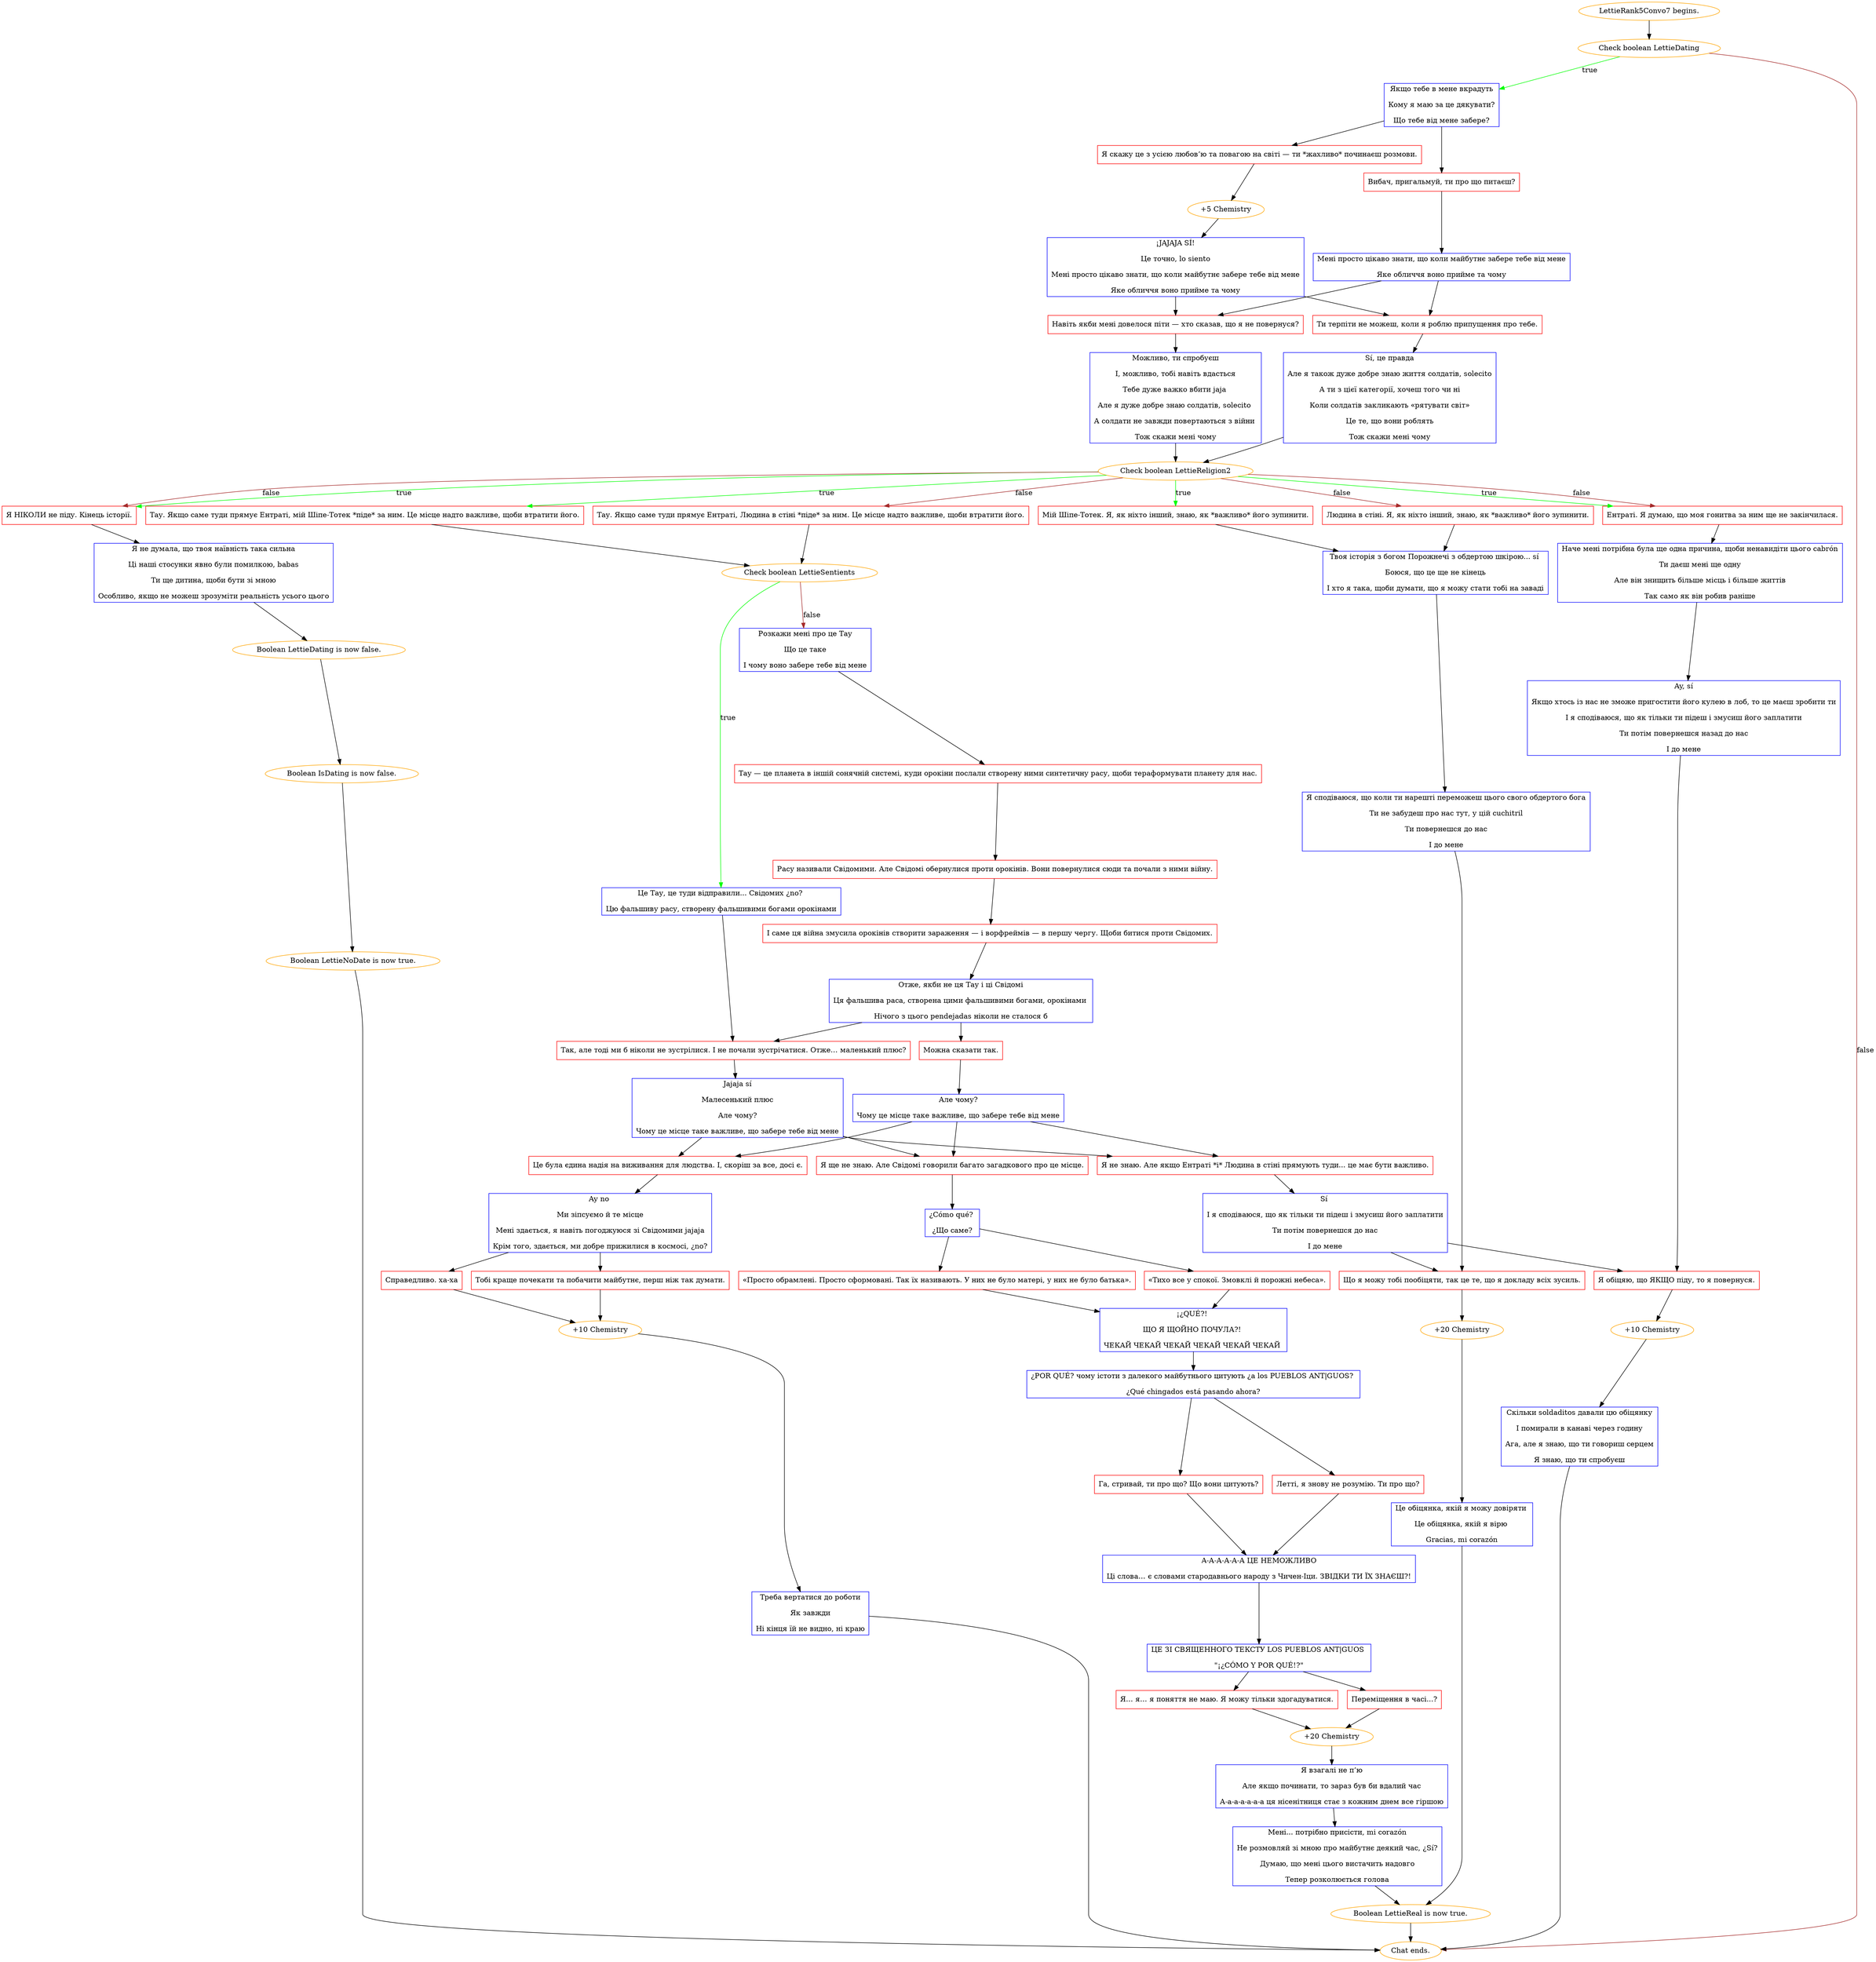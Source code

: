 digraph {
	"LettieRank5Convo7 begins." [color=orange];
		"LettieRank5Convo7 begins." -> j4288606571;
	j4288606571 [label="Check boolean LettieDating",color=orange];
		j4288606571 -> j1943577410 [label=true,color=green];
		j4288606571 -> "Chat ends." [label=false,color=brown];
	j1943577410 [label="Якщо тебе в мене вкрадуть
Кому я маю за це дякувати?
Що тебе від мене забере?",shape=box,color=blue];
		j1943577410 -> j1471501805;
		j1943577410 -> j444989698;
	"Chat ends." [color=orange];
	j1471501805 [label="Я скажу це з усією любов’ю та повагою на світі — ти *жахливо* починаєш розмови.",shape=box,color=red];
		j1471501805 -> j764083326;
	j444989698 [label="Вибач, пригальмуй, ти про що питаєш?",shape=box,color=red];
		j444989698 -> j3133064473;
	j764083326 [label="+5 Chemistry",color=orange];
		j764083326 -> j3716321258;
	j3133064473 [label="Мені просто цікаво знати, що коли майбутнє забере тебе від мене
Яке обличчя воно прийме та чому",shape=box,color=blue];
		j3133064473 -> j1228117015;
		j3133064473 -> j1527525491;
	j3716321258 [label="¡JAJAJA SÍ!
Це точно, lo siento
Мені просто цікаво знати, що коли майбутнє забере тебе від мене
Яке обличчя воно прийме та чому",shape=box,color=blue];
		j3716321258 -> j1228117015;
		j3716321258 -> j1527525491;
	j1228117015 [label="Навіть якби мені довелося піти — хто сказав, що я не повернуся?",shape=box,color=red];
		j1228117015 -> j3162190917;
	j1527525491 [label="Ти терпіти не можеш, коли я роблю припущення про тебе.",shape=box,color=red];
		j1527525491 -> j3010535370;
	j3162190917 [label="Можливо, ти спробуєш
І, можливо, тобі навіть вдасться
Тебе дуже важко вбити jaja 
Але я дуже добре знаю солдатів, solecito 
А солдати не завжди повертаються з війни 
Тож скажи мені чому",shape=box,color=blue];
		j3162190917 -> j3234434887;
	j3010535370 [label="Sí, це правда
Але я також дуже добре знаю життя солдатів, solecito
А ти з цієї категорії, хочеш того чи ні
Коли солдатів закликають «рятувати світ»
Це те, що вони роблять
Тож скажи мені чому",shape=box,color=blue];
		j3010535370 -> j3234434887;
	j3234434887 [label="Check boolean LettieReligion2",color=orange];
		j3234434887 -> j2137088886 [label=true,color=green];
		j3234434887 -> j106213305 [label=true,color=green];
		j3234434887 -> j455203353 [label=true,color=green];
		j3234434887 -> j6233389 [label=true,color=green];
		j3234434887 -> j2137088886 [label=false,color=brown];
		j3234434887 -> j1318312959 [label=false,color=brown];
		j3234434887 -> j939987708 [label=false,color=brown];
		j3234434887 -> j6233389 [label=false,color=brown];
	j2137088886 [label="Ентраті. Я думаю, що моя гонитва за ним ще не закінчилася.",shape=box,color=red];
		j2137088886 -> j2494893669;
	j106213305 [label="Мій Шіпе-Тотек. Я, як ніхто інший, знаю, як *важливо* його зупинити.",shape=box,color=red];
		j106213305 -> j4274160943;
	j455203353 [label="Тау. Якщо саме туди прямує Ентраті, мій Шіпе-Тотек *піде* за ним. Це місце надто важливе, щоби втратити його.",shape=box,color=red];
		j455203353 -> j3204689239;
	j6233389 [label="Я НІКОЛИ не піду. Кінець історії.",shape=box,color=red];
		j6233389 -> j3265711924;
	j1318312959 [label="Людина в стіні. Я, як ніхто інший, знаю, як *важливо* його зупинити.",shape=box,color=red];
		j1318312959 -> j4274160943;
	j939987708 [label="Тау. Якщо саме туди прямує Ентраті, Людина в стіні *піде* за ним. Це місце надто важливе, щоби втратити його.",shape=box,color=red];
		j939987708 -> j3204689239;
	j2494893669 [label="Наче мені потрібна була ще одна причина, щоби ненавидіти цього cabrón
Ти даєш мені ще одну
Але він знищить більше місць і більше життів
Так само як він робив раніше",shape=box,color=blue];
		j2494893669 -> j1082814531;
	j4274160943 [label="Твоя історія з богом Порожнечі з обдертою шкірою... sí 
Боюся, що це ще не кінець
І хто я така, щоби думати, що я можу стати тобі на заваді",shape=box,color=blue];
		j4274160943 -> j1991588385;
	j3204689239 [label="Check boolean LettieSentients",color=orange];
		j3204689239 -> j110983929 [label=true,color=green];
		j3204689239 -> j4216993131 [label=false,color=brown];
	j3265711924 [label="Я не думала, що твоя наївність така сильна
Ці наші стосунки явно були помилкою, babas
Ти ще дитина, щоби бути зі мною
Особливо, якщо не можеш зрозуміти реальність усього цього",shape=box,color=blue];
		j3265711924 -> j2548450594;
	j1082814531 [label="Ay, sí
Якщо хтось із нас не зможе пригостити його кулею в лоб, то це маєш зробити ти
І я сподіваюся, що як тільки ти підеш і змусиш його заплатити
Ти потім повернешся назад до нас
І до мене",shape=box,color=blue];
		j1082814531 -> j4219772767;
	j1991588385 [label="Я сподіваюся, що коли ти нарешті переможеш цього свого обдертого бога
Ти не забудеш про нас тут, у цій cuchitril
Ти повернешся до нас
І до мене",shape=box,color=blue];
		j1991588385 -> j2035534676;
	j110983929 [label="Це Тау, це туди відправили... Свідомих ¿no? 
Цю фальшиву расу, створену фальшивими богами орокінами",shape=box,color=blue];
		j110983929 -> j1507122350;
	j4216993131 [label="Розкажи мені про це Тау
Що це таке
І чому воно забере тебе від мене",shape=box,color=blue];
		j4216993131 -> j786394333;
	j2548450594 [label="Boolean LettieDating is now false.",color=orange];
		j2548450594 -> j4086907321;
	j4219772767 [label="Я обіцяю, що ЯКЩО піду, то я повернуся.",shape=box,color=red];
		j4219772767 -> j1172982866;
	j2035534676 [label="Що я можу тобі пообіцяти, так це те, що я докладу всіх зусиль.",shape=box,color=red];
		j2035534676 -> j3287168249;
	j1507122350 [label="Так, але тоді ми б ніколи не зустрілися. І не почали зустрічатися. Отже… маленький плюс?",shape=box,color=red];
		j1507122350 -> j3824964565;
	j786394333 [label="Тау — це планета в іншій сонячній системі, куди орокіни послали створену ними синтетичну расу, щоби тераформувати планету для нас.",shape=box,color=red];
		j786394333 -> j1724727120;
	j4086907321 [label="Boolean IsDating is now false.",color=orange];
		j4086907321 -> j2703113057;
	j1172982866 [label="+10 Chemistry",color=orange];
		j1172982866 -> j2409340053;
	j3287168249 [label="+20 Chemistry",color=orange];
		j3287168249 -> j944204283;
	j3824964565 [label="Jajaja sí
Малесенький плюс
Але чому?
Чому це місце таке важливе, що забере тебе від мене",shape=box,color=blue];
		j3824964565 -> j2645609957;
		j3824964565 -> j3145546224;
		j3824964565 -> j1723690825;
	j1724727120 [label="Расу називали Свідомими. Але Свідомі обернулися проти орокінів. Вони повернулися сюди та почали з ними війну.",shape=box,color=red];
		j1724727120 -> j1640567784;
	j2703113057 [label="Boolean LettieNoDate is now true.",color=orange];
		j2703113057 -> "Chat ends.";
	j2409340053 [label="Скільки soldaditos давали цю обіцянку
І помирали в канаві через годину
Ага, але я знаю, що ти говориш серцем
Я знаю, що ти спробуєш",shape=box,color=blue];
		j2409340053 -> "Chat ends.";
	j944204283 [label="Це обіцянка, якій я можу довіряти 
Це обіцянка, якій я вірю 
Gracias, mi corazón",shape=box,color=blue];
		j944204283 -> j1472871842;
	j2645609957 [label="Я не знаю. Але якщо Ентраті *і* Людина в стіні прямують туди... це має бути важливо.",shape=box,color=red];
		j2645609957 -> j3327490510;
	j3145546224 [label="Це була єдина надія на виживання для людства. І, скоріш за все, досі є.",shape=box,color=red];
		j3145546224 -> j3158609896;
	j1723690825 [label="Я ще не знаю. Але Свідомі говорили багато загадкового про це місце.",shape=box,color=red];
		j1723690825 -> j242778864;
	j1640567784 [label="І саме ця війна змусила орокінів створити зараження — і ворфреймів — в першу чергу. Щоби битися проти Свідомих.",shape=box,color=red];
		j1640567784 -> j689018405;
	j1472871842 [label="Boolean LettieReal is now true.",color=orange];
		j1472871842 -> "Chat ends.";
	j3327490510 [label="Sí 
І я сподіваюся, що як тільки ти підеш і змусиш його заплатити
Ти потім повернешся до нас
І до мене",shape=box,color=blue];
		j3327490510 -> j4219772767;
		j3327490510 -> j2035534676;
	j3158609896 [label="Ay no 
Ми зіпсуємо й те місце
Мені здається, я навіть погоджуюся зі Свідомими jajaja
Крім того, здається, ми добре прижилися в космосі, ¿no?",shape=box,color=blue];
		j3158609896 -> j2101124417;
		j3158609896 -> j2620992592;
	j242778864 [label="¿Cómo qué? 
¿Що саме?",shape=box,color=blue];
		j242778864 -> j660060889;
		j242778864 -> j177494726;
	j689018405 [label="Отже, якби не ця Тау і ці Свідомі
Ця фальшива раса, створена цими фальшивими богами, орокінами 
Нічого з цього pendejadas ніколи не сталося б",shape=box,color=blue];
		j689018405 -> j1507122350;
		j689018405 -> j2149347123;
	j2101124417 [label="Справедливо. ха-ха",shape=box,color=red];
		j2101124417 -> j4285861176;
	j2620992592 [label="Тобі краще почекати та побачити майбутнє, перш ніж так думати.",shape=box,color=red];
		j2620992592 -> j4285861176;
	j660060889 [label="«Тихо все у спокої. Змовклі й порожні небеса».",shape=box,color=red];
		j660060889 -> j3273403220;
	j177494726 [label="«Просто обрамлені. Просто сформовані. Так їх називають. У них не було матері, у них не було батька».",shape=box,color=red];
		j177494726 -> j3273403220;
	j2149347123 [label="Можна сказати так.",shape=box,color=red];
		j2149347123 -> j2040152956;
	j4285861176 [label="+10 Chemistry",color=orange];
		j4285861176 -> j3525093093;
	j3273403220 [label="¡¿QUÉ?! 
ЩО Я ЩОЙНО ПОЧУЛА?! 
ЧЕКАЙ ЧЕКАЙ ЧЕКАЙ ЧЕКАЙ ЧЕКАЙ ЧЕКАЙ ",shape=box,color=blue];
		j3273403220 -> j1018592383;
	j2040152956 [label="Але чому?
Чому це місце таке важливе, що забере тебе від мене",shape=box,color=blue];
		j2040152956 -> j2645609957;
		j2040152956 -> j3145546224;
		j2040152956 -> j1723690825;
	j3525093093 [label="Треба вертатися до роботи
Як завжди
Ні кінця їй не видно, ні краю",shape=box,color=blue];
		j3525093093 -> "Chat ends.";
	j1018592383 [label="¿POR QUÉ? чому істоти з далекого майбутнього цитують ¿a los PUEBLOS ANT|GUOS? 
¿Qué chingados está pasando ahora?",shape=box,color=blue];
		j1018592383 -> j4278811813;
		j1018592383 -> j3641327084;
	j4278811813 [label="Га, стривай, ти про що? Що вони цитують?",shape=box,color=red];
		j4278811813 -> j2995634934;
	j3641327084 [label="Летті, я знову не розумію. Ти про що?",shape=box,color=red];
		j3641327084 -> j2995634934;
	j2995634934 [label="A-А-А-А-А-А ЦЕ НЕМОЖЛИВО
Ці слова… є словами стародавнього народу з Чичен-Іци. ЗВІДКИ ТИ ЇХ ЗНАЄШ?!",shape=box,color=blue];
		j2995634934 -> j3637697143;
	j3637697143 [label="ЦЕ ЗІ СВЯЩЕННОГО ТЕКСТУ LOS PUEBLOS ANT|GUOS 
\"¡¿CÓMO Y POR QUÉ!?\"",shape=box,color=blue];
		j3637697143 -> j2573953499;
		j3637697143 -> j668665312;
	j2573953499 [label="Я… я… я поняття не маю. Я можу тільки здогадуватися.",shape=box,color=red];
		j2573953499 -> j552642015;
	j668665312 [label="Переміщення в часі...?",shape=box,color=red];
		j668665312 -> j552642015;
	j552642015 [label="+20 Chemistry",color=orange];
		j552642015 -> j1765731163;
	j1765731163 [label="Я взагалі не п’ю
Але якщо починати, то зараз був би вдалий час
А-а-а-а-а-а-а ця нісенітниця стає з кожним днем ​​все гіршою",shape=box,color=blue];
		j1765731163 -> j880837530;
	j880837530 [label="Мені... потрібно присісти, mi corazón
Не розмовляй зі мною про майбутнє деякий час, ¿Sí?
Думаю, що мені цього вистачить надовго
Тепер розколюється голова",shape=box,color=blue];
		j880837530 -> j1472871842;
}